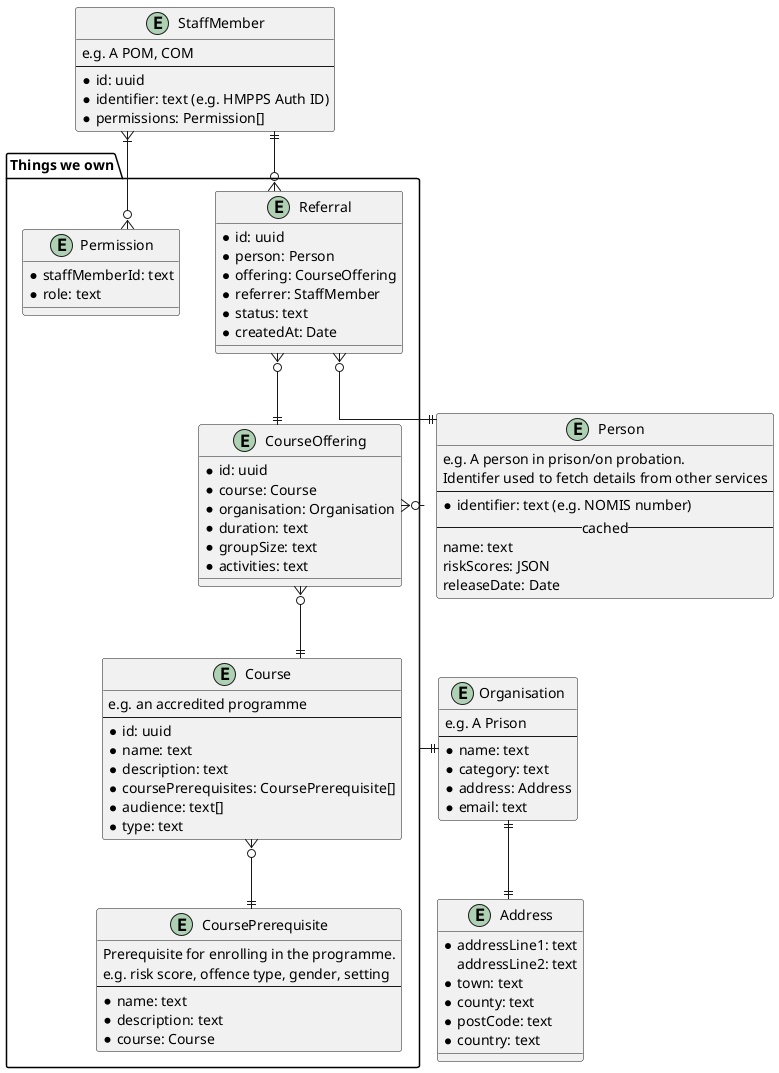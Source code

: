 @startuml
skinparam linetype ortho

package "Things we own" {
entity Course {
  e.g. an accredited programme
  --
  * id: uuid
  * name: text
  * description: text
  * coursePrerequisites: CoursePrerequisite[]
  * audience: text[]
  * type: text
}

entity CoursePrerequisite {
  Prerequisite for enrolling in the programme.
  e.g. risk score, offence type, gender, setting
  --
  * name: text
  * description: text
  * course: Course
}

entity CourseOffering {
  * id: uuid
  * course: Course
  * organisation: Organisation
  * duration: text
  * groupSize: text
  * activities: text
}

entity Referral {
  * id: uuid
  * person: Person
  * offering: CourseOffering
  * referrer: StaffMember
  * status: text
  * createdAt: Date
}

entity Permission {
  * staffMemberId: text
  * role: text
}
}

entity Organisation {
  e.g. A Prison
  --
  * name: text
  * category: text
  * address: Address
  * email: text
}

entity Address {
 * addressLine1: text
   addressLine2: text
 * town: text
 * county: text
 * postCode: text
 * country: text
}

entity Person {
  e.g. A person in prison/on probation.
  Identifer used to fetch details from other services
  --
  * identifier: text (e.g. NOMIS number)
  --cached--
  name: text
  riskScores: JSON
  releaseDate: Date
}

entity StaffMember {
  e.g. A POM, COM
  --
  * id: uuid
  * identifier: text (e.g. HMPPS Auth ID)
  * permissions: Permission[]
}


CourseOffering }o--|| Course
CourseOffering }o--|| Organisation

Course }o--|| CoursePrerequisite

Referral }o--|| StaffMember
Referral }o--|| CourseOffering
Referral }o--|| Person

StaffMember }|--o{ Permission

Organisation ||--|| Address

@enduml
